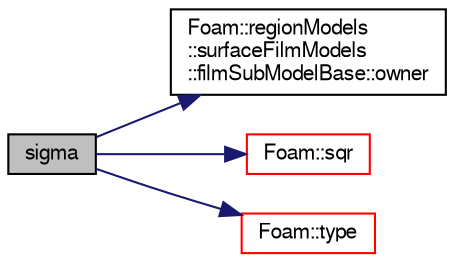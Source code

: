 digraph "sigma"
{
  bgcolor="transparent";
  edge [fontname="FreeSans",fontsize="10",labelfontname="FreeSans",labelfontsize="10"];
  node [fontname="FreeSans",fontsize="10",shape=record];
  rankdir="LR";
  Node3107 [label="sigma",height=0.2,width=0.4,color="black", fillcolor="grey75", style="filled", fontcolor="black"];
  Node3107 -> Node3108 [color="midnightblue",fontsize="10",style="solid",fontname="FreeSans"];
  Node3108 [label="Foam::regionModels\l::surfaceFilmModels\l::filmSubModelBase::owner",height=0.2,width=0.4,color="black",URL="$a29050.html#a9002aeea87356bb78bf0dabcf1f745d8",tooltip="Return const access to the owner surface film model. "];
  Node3107 -> Node3109 [color="midnightblue",fontsize="10",style="solid",fontname="FreeSans"];
  Node3109 [label="Foam::sqr",height=0.2,width=0.4,color="red",URL="$a21124.html#a277dc11c581d53826ab5090b08f3b17b"];
  Node3107 -> Node3113 [color="midnightblue",fontsize="10",style="solid",fontname="FreeSans"];
  Node3113 [label="Foam::type",height=0.2,width=0.4,color="red",URL="$a21124.html#aec48583af672626378f501eb9fc32cd1",tooltip="Return the file type: DIRECTORY or FILE. "];
}
